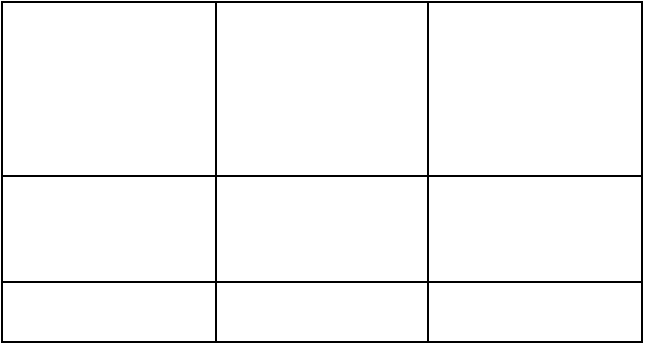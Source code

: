 <mxfile version="25.0.3">
  <diagram name="Sayfa -1" id="fZTCA-3YPkvErGL-JOvV">
    <mxGraphModel dx="1434" dy="738" grid="1" gridSize="10" guides="1" tooltips="1" connect="1" arrows="1" fold="1" page="1" pageScale="1" pageWidth="827" pageHeight="1169" math="0" shadow="0">
      <root>
        <mxCell id="0" />
        <mxCell id="1" parent="0" />
        <mxCell id="WfauJ7YrEOQK7Duibakg-1" value="" style="shape=table;startSize=0;container=1;collapsible=0;childLayout=tableLayout;fontSize=16;" vertex="1" parent="1">
          <mxGeometry x="180" y="180" width="320" height="170" as="geometry" />
        </mxCell>
        <mxCell id="WfauJ7YrEOQK7Duibakg-2" value="" style="shape=tableRow;horizontal=0;startSize=0;swimlaneHead=0;swimlaneBody=0;strokeColor=inherit;top=0;left=0;bottom=0;right=0;collapsible=0;dropTarget=0;fillColor=none;points=[[0,0.5],[1,0.5]];portConstraint=eastwest;fontSize=16;" vertex="1" parent="WfauJ7YrEOQK7Duibakg-1">
          <mxGeometry width="320" height="87" as="geometry" />
        </mxCell>
        <mxCell id="WfauJ7YrEOQK7Duibakg-3" value="" style="shape=partialRectangle;html=1;whiteSpace=wrap;connectable=0;strokeColor=inherit;overflow=hidden;fillColor=none;top=0;left=0;bottom=0;right=0;pointerEvents=1;fontSize=16;" vertex="1" parent="WfauJ7YrEOQK7Duibakg-2">
          <mxGeometry width="107" height="87" as="geometry">
            <mxRectangle width="107" height="87" as="alternateBounds" />
          </mxGeometry>
        </mxCell>
        <mxCell id="WfauJ7YrEOQK7Duibakg-4" value="" style="shape=partialRectangle;html=1;whiteSpace=wrap;connectable=0;strokeColor=inherit;overflow=hidden;fillColor=none;top=0;left=0;bottom=0;right=0;pointerEvents=1;fontSize=16;" vertex="1" parent="WfauJ7YrEOQK7Duibakg-2">
          <mxGeometry x="107" width="106" height="87" as="geometry">
            <mxRectangle width="106" height="87" as="alternateBounds" />
          </mxGeometry>
        </mxCell>
        <mxCell id="WfauJ7YrEOQK7Duibakg-5" value="" style="shape=partialRectangle;html=1;whiteSpace=wrap;connectable=0;strokeColor=inherit;overflow=hidden;fillColor=none;top=0;left=0;bottom=0;right=0;pointerEvents=1;fontSize=16;" vertex="1" parent="WfauJ7YrEOQK7Duibakg-2">
          <mxGeometry x="213" width="107" height="87" as="geometry">
            <mxRectangle width="107" height="87" as="alternateBounds" />
          </mxGeometry>
        </mxCell>
        <mxCell id="WfauJ7YrEOQK7Duibakg-6" value="" style="shape=tableRow;horizontal=0;startSize=0;swimlaneHead=0;swimlaneBody=0;strokeColor=inherit;top=0;left=0;bottom=0;right=0;collapsible=0;dropTarget=0;fillColor=none;points=[[0,0.5],[1,0.5]];portConstraint=eastwest;fontSize=16;" vertex="1" parent="WfauJ7YrEOQK7Duibakg-1">
          <mxGeometry y="87" width="320" height="53" as="geometry" />
        </mxCell>
        <mxCell id="WfauJ7YrEOQK7Duibakg-7" value="" style="shape=partialRectangle;html=1;whiteSpace=wrap;connectable=0;strokeColor=inherit;overflow=hidden;fillColor=none;top=0;left=0;bottom=0;right=0;pointerEvents=1;fontSize=16;" vertex="1" parent="WfauJ7YrEOQK7Duibakg-6">
          <mxGeometry width="107" height="53" as="geometry">
            <mxRectangle width="107" height="53" as="alternateBounds" />
          </mxGeometry>
        </mxCell>
        <mxCell id="WfauJ7YrEOQK7Duibakg-8" value="" style="shape=partialRectangle;html=1;whiteSpace=wrap;connectable=0;strokeColor=inherit;overflow=hidden;fillColor=none;top=0;left=0;bottom=0;right=0;pointerEvents=1;fontSize=16;" vertex="1" parent="WfauJ7YrEOQK7Duibakg-6">
          <mxGeometry x="107" width="106" height="53" as="geometry">
            <mxRectangle width="106" height="53" as="alternateBounds" />
          </mxGeometry>
        </mxCell>
        <mxCell id="WfauJ7YrEOQK7Duibakg-9" value="" style="shape=partialRectangle;html=1;whiteSpace=wrap;connectable=0;strokeColor=inherit;overflow=hidden;fillColor=none;top=0;left=0;bottom=0;right=0;pointerEvents=1;fontSize=16;" vertex="1" parent="WfauJ7YrEOQK7Duibakg-6">
          <mxGeometry x="213" width="107" height="53" as="geometry">
            <mxRectangle width="107" height="53" as="alternateBounds" />
          </mxGeometry>
        </mxCell>
        <mxCell id="WfauJ7YrEOQK7Duibakg-10" value="" style="shape=tableRow;horizontal=0;startSize=0;swimlaneHead=0;swimlaneBody=0;strokeColor=inherit;top=0;left=0;bottom=0;right=0;collapsible=0;dropTarget=0;fillColor=none;points=[[0,0.5],[1,0.5]];portConstraint=eastwest;fontSize=16;" vertex="1" parent="WfauJ7YrEOQK7Duibakg-1">
          <mxGeometry y="140" width="320" height="30" as="geometry" />
        </mxCell>
        <mxCell id="WfauJ7YrEOQK7Duibakg-11" value="" style="shape=partialRectangle;html=1;whiteSpace=wrap;connectable=0;strokeColor=inherit;overflow=hidden;fillColor=none;top=0;left=0;bottom=0;right=0;pointerEvents=1;fontSize=16;" vertex="1" parent="WfauJ7YrEOQK7Duibakg-10">
          <mxGeometry width="107" height="30" as="geometry">
            <mxRectangle width="107" height="30" as="alternateBounds" />
          </mxGeometry>
        </mxCell>
        <mxCell id="WfauJ7YrEOQK7Duibakg-12" value="" style="shape=partialRectangle;html=1;whiteSpace=wrap;connectable=0;strokeColor=inherit;overflow=hidden;fillColor=none;top=0;left=0;bottom=0;right=0;pointerEvents=1;fontSize=16;" vertex="1" parent="WfauJ7YrEOQK7Duibakg-10">
          <mxGeometry x="107" width="106" height="30" as="geometry">
            <mxRectangle width="106" height="30" as="alternateBounds" />
          </mxGeometry>
        </mxCell>
        <mxCell id="WfauJ7YrEOQK7Duibakg-13" value="" style="shape=partialRectangle;html=1;whiteSpace=wrap;connectable=0;strokeColor=inherit;overflow=hidden;fillColor=none;top=0;left=0;bottom=0;right=0;pointerEvents=1;fontSize=16;" vertex="1" parent="WfauJ7YrEOQK7Duibakg-10">
          <mxGeometry x="213" width="107" height="30" as="geometry">
            <mxRectangle width="107" height="30" as="alternateBounds" />
          </mxGeometry>
        </mxCell>
      </root>
    </mxGraphModel>
  </diagram>
</mxfile>
